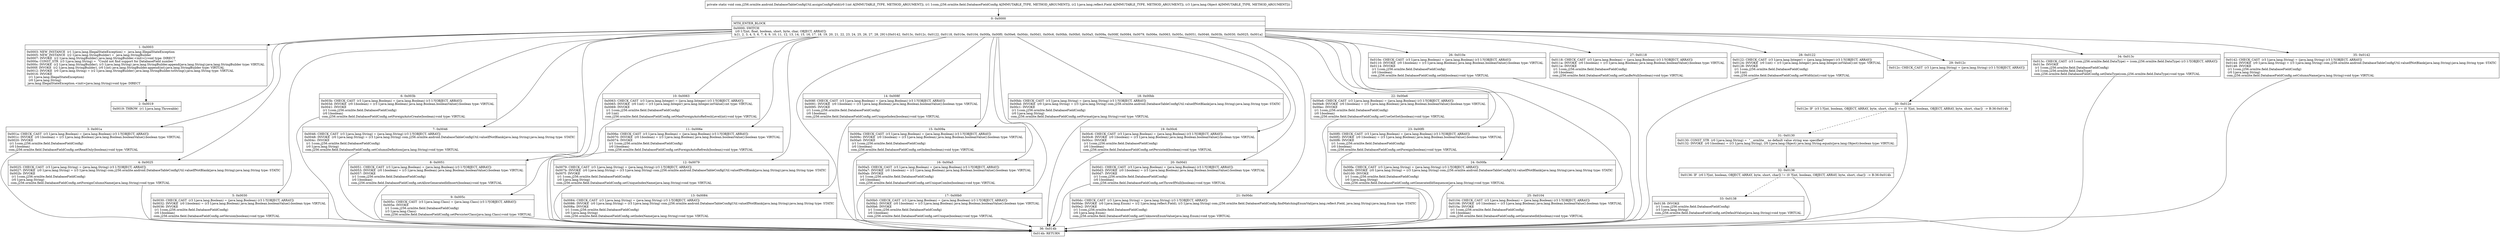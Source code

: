 digraph "CFG forcom.j256.ormlite.android.DatabaseTableConfigUtil.assignConfigField(ILcom\/j256\/ormlite\/field\/DatabaseFieldConfig;Ljava\/lang\/reflect\/Field;Ljava\/lang\/Object;)V" {
Node_0 [shape=record,label="{0\:\ 0x0000|MTH_ENTER_BLOCK\l|0x0000: SWITCH  \l  (r0 I:?[int, float, boolean, short, byte, char, OBJECT, ARRAY])\l k:[1, 2, 3, 4, 5, 6, 7, 8, 9, 10, 11, 12, 13, 14, 15, 16, 17, 18, 19, 20, 21, 22, 23, 24, 25, 26, 27, 28, 29] t:[0x0142, 0x013c, 0x012c, 0x0122, 0x0118, 0x010e, 0x0104, 0x00fa, 0x00f0, 0x00e6, 0x00dc, 0x00d1, 0x00c6, 0x00bb, 0x00b0, 0x00a5, 0x009a, 0x008f, 0x0084, 0x0079, 0x006e, 0x0063, 0x005c, 0x0051, 0x0046, 0x003b, 0x0030, 0x0025, 0x001a] \l}"];
Node_1 [shape=record,label="{1\:\ 0x0003|0x0003: NEW_INSTANCE  (r1 I:java.lang.IllegalStateException) =  java.lang.IllegalStateException \l0x0005: NEW_INSTANCE  (r2 I:java.lang.StringBuilder) =  java.lang.StringBuilder \l0x0007: INVOKE  (r2 I:java.lang.StringBuilder) java.lang.StringBuilder.\<init\>():void type: DIRECT \l0x000a: CONST_STR  (r3 I:java.lang.String) =  \"Could not find support for DatabaseField number \" \l0x000c: INVOKE  (r2 I:java.lang.StringBuilder), (r3 I:java.lang.String) java.lang.StringBuilder.append(java.lang.String):java.lang.StringBuilder type: VIRTUAL \l0x000f: INVOKE  (r2 I:java.lang.StringBuilder), (r0 I:int) java.lang.StringBuilder.append(int):java.lang.StringBuilder type: VIRTUAL \l0x0012: INVOKE  (r0 I:java.lang.String) = (r2 I:java.lang.StringBuilder) java.lang.StringBuilder.toString():java.lang.String type: VIRTUAL \l0x0016: INVOKE  \l  (r1 I:java.lang.IllegalStateException)\l  (r0 I:java.lang.String)\l java.lang.IllegalStateException.\<init\>(java.lang.String):void type: DIRECT \l}"];
Node_2 [shape=record,label="{2\:\ 0x0019|0x0019: THROW  (r1 I:java.lang.Throwable) \l}"];
Node_3 [shape=record,label="{3\:\ 0x001a|0x001a: CHECK_CAST  (r3 I:java.lang.Boolean) = (java.lang.Boolean) (r3 I:?[OBJECT, ARRAY]) \l0x001c: INVOKE  (r0 I:boolean) = (r3 I:java.lang.Boolean) java.lang.Boolean.booleanValue():boolean type: VIRTUAL \l0x0020: INVOKE  \l  (r1 I:com.j256.ormlite.field.DatabaseFieldConfig)\l  (r0 I:boolean)\l com.j256.ormlite.field.DatabaseFieldConfig.setReadOnly(boolean):void type: VIRTUAL \l}"];
Node_4 [shape=record,label="{4\:\ 0x0025|0x0025: CHECK_CAST  (r3 I:java.lang.String) = (java.lang.String) (r3 I:?[OBJECT, ARRAY]) \l0x0027: INVOKE  (r0 I:java.lang.String) = (r3 I:java.lang.String) com.j256.ormlite.android.DatabaseTableConfigUtil.valueIfNotBlank(java.lang.String):java.lang.String type: STATIC \l0x002b: INVOKE  \l  (r1 I:com.j256.ormlite.field.DatabaseFieldConfig)\l  (r0 I:java.lang.String)\l com.j256.ormlite.field.DatabaseFieldConfig.setForeignColumnName(java.lang.String):void type: VIRTUAL \l}"];
Node_5 [shape=record,label="{5\:\ 0x0030|0x0030: CHECK_CAST  (r3 I:java.lang.Boolean) = (java.lang.Boolean) (r3 I:?[OBJECT, ARRAY]) \l0x0032: INVOKE  (r0 I:boolean) = (r3 I:java.lang.Boolean) java.lang.Boolean.booleanValue():boolean type: VIRTUAL \l0x0036: INVOKE  \l  (r1 I:com.j256.ormlite.field.DatabaseFieldConfig)\l  (r0 I:boolean)\l com.j256.ormlite.field.DatabaseFieldConfig.setVersion(boolean):void type: VIRTUAL \l}"];
Node_6 [shape=record,label="{6\:\ 0x003b|0x003b: CHECK_CAST  (r3 I:java.lang.Boolean) = (java.lang.Boolean) (r3 I:?[OBJECT, ARRAY]) \l0x003d: INVOKE  (r0 I:boolean) = (r3 I:java.lang.Boolean) java.lang.Boolean.booleanValue():boolean type: VIRTUAL \l0x0041: INVOKE  \l  (r1 I:com.j256.ormlite.field.DatabaseFieldConfig)\l  (r0 I:boolean)\l com.j256.ormlite.field.DatabaseFieldConfig.setForeignAutoCreate(boolean):void type: VIRTUAL \l}"];
Node_7 [shape=record,label="{7\:\ 0x0046|0x0046: CHECK_CAST  (r3 I:java.lang.String) = (java.lang.String) (r3 I:?[OBJECT, ARRAY]) \l0x0048: INVOKE  (r0 I:java.lang.String) = (r3 I:java.lang.String) com.j256.ormlite.android.DatabaseTableConfigUtil.valueIfNotBlank(java.lang.String):java.lang.String type: STATIC \l0x004c: INVOKE  \l  (r1 I:com.j256.ormlite.field.DatabaseFieldConfig)\l  (r0 I:java.lang.String)\l com.j256.ormlite.field.DatabaseFieldConfig.setColumnDefinition(java.lang.String):void type: VIRTUAL \l}"];
Node_8 [shape=record,label="{8\:\ 0x0051|0x0051: CHECK_CAST  (r3 I:java.lang.Boolean) = (java.lang.Boolean) (r3 I:?[OBJECT, ARRAY]) \l0x0053: INVOKE  (r0 I:boolean) = (r3 I:java.lang.Boolean) java.lang.Boolean.booleanValue():boolean type: VIRTUAL \l0x0057: INVOKE  \l  (r1 I:com.j256.ormlite.field.DatabaseFieldConfig)\l  (r0 I:boolean)\l com.j256.ormlite.field.DatabaseFieldConfig.setAllowGeneratedIdInsert(boolean):void type: VIRTUAL \l}"];
Node_9 [shape=record,label="{9\:\ 0x005c|0x005c: CHECK_CAST  (r3 I:java.lang.Class) = (java.lang.Class) (r3 I:?[OBJECT, ARRAY]) \l0x005e: INVOKE  \l  (r1 I:com.j256.ormlite.field.DatabaseFieldConfig)\l  (r3 I:java.lang.Class)\l com.j256.ormlite.field.DatabaseFieldConfig.setPersisterClass(java.lang.Class):void type: VIRTUAL \l}"];
Node_10 [shape=record,label="{10\:\ 0x0063|0x0063: CHECK_CAST  (r3 I:java.lang.Integer) = (java.lang.Integer) (r3 I:?[OBJECT, ARRAY]) \l0x0065: INVOKE  (r0 I:int) = (r3 I:java.lang.Integer) java.lang.Integer.intValue():int type: VIRTUAL \l0x0069: INVOKE  \l  (r1 I:com.j256.ormlite.field.DatabaseFieldConfig)\l  (r0 I:int)\l com.j256.ormlite.field.DatabaseFieldConfig.setMaxForeignAutoRefreshLevel(int):void type: VIRTUAL \l}"];
Node_11 [shape=record,label="{11\:\ 0x006e|0x006e: CHECK_CAST  (r3 I:java.lang.Boolean) = (java.lang.Boolean) (r3 I:?[OBJECT, ARRAY]) \l0x0070: INVOKE  (r0 I:boolean) = (r3 I:java.lang.Boolean) java.lang.Boolean.booleanValue():boolean type: VIRTUAL \l0x0074: INVOKE  \l  (r1 I:com.j256.ormlite.field.DatabaseFieldConfig)\l  (r0 I:boolean)\l com.j256.ormlite.field.DatabaseFieldConfig.setForeignAutoRefresh(boolean):void type: VIRTUAL \l}"];
Node_12 [shape=record,label="{12\:\ 0x0079|0x0079: CHECK_CAST  (r3 I:java.lang.String) = (java.lang.String) (r3 I:?[OBJECT, ARRAY]) \l0x007b: INVOKE  (r0 I:java.lang.String) = (r3 I:java.lang.String) com.j256.ormlite.android.DatabaseTableConfigUtil.valueIfNotBlank(java.lang.String):java.lang.String type: STATIC \l0x007f: INVOKE  \l  (r1 I:com.j256.ormlite.field.DatabaseFieldConfig)\l  (r0 I:java.lang.String)\l com.j256.ormlite.field.DatabaseFieldConfig.setUniqueIndexName(java.lang.String):void type: VIRTUAL \l}"];
Node_13 [shape=record,label="{13\:\ 0x0084|0x0084: CHECK_CAST  (r3 I:java.lang.String) = (java.lang.String) (r3 I:?[OBJECT, ARRAY]) \l0x0086: INVOKE  (r0 I:java.lang.String) = (r3 I:java.lang.String) com.j256.ormlite.android.DatabaseTableConfigUtil.valueIfNotBlank(java.lang.String):java.lang.String type: STATIC \l0x008a: INVOKE  \l  (r1 I:com.j256.ormlite.field.DatabaseFieldConfig)\l  (r0 I:java.lang.String)\l com.j256.ormlite.field.DatabaseFieldConfig.setIndexName(java.lang.String):void type: VIRTUAL \l}"];
Node_14 [shape=record,label="{14\:\ 0x008f|0x008f: CHECK_CAST  (r3 I:java.lang.Boolean) = (java.lang.Boolean) (r3 I:?[OBJECT, ARRAY]) \l0x0091: INVOKE  (r0 I:boolean) = (r3 I:java.lang.Boolean) java.lang.Boolean.booleanValue():boolean type: VIRTUAL \l0x0095: INVOKE  \l  (r1 I:com.j256.ormlite.field.DatabaseFieldConfig)\l  (r0 I:boolean)\l com.j256.ormlite.field.DatabaseFieldConfig.setUniqueIndex(boolean):void type: VIRTUAL \l}"];
Node_15 [shape=record,label="{15\:\ 0x009a|0x009a: CHECK_CAST  (r3 I:java.lang.Boolean) = (java.lang.Boolean) (r3 I:?[OBJECT, ARRAY]) \l0x009c: INVOKE  (r0 I:boolean) = (r3 I:java.lang.Boolean) java.lang.Boolean.booleanValue():boolean type: VIRTUAL \l0x00a0: INVOKE  \l  (r1 I:com.j256.ormlite.field.DatabaseFieldConfig)\l  (r0 I:boolean)\l com.j256.ormlite.field.DatabaseFieldConfig.setIndex(boolean):void type: VIRTUAL \l}"];
Node_16 [shape=record,label="{16\:\ 0x00a5|0x00a5: CHECK_CAST  (r3 I:java.lang.Boolean) = (java.lang.Boolean) (r3 I:?[OBJECT, ARRAY]) \l0x00a7: INVOKE  (r0 I:boolean) = (r3 I:java.lang.Boolean) java.lang.Boolean.booleanValue():boolean type: VIRTUAL \l0x00ab: INVOKE  \l  (r1 I:com.j256.ormlite.field.DatabaseFieldConfig)\l  (r0 I:boolean)\l com.j256.ormlite.field.DatabaseFieldConfig.setUniqueCombo(boolean):void type: VIRTUAL \l}"];
Node_17 [shape=record,label="{17\:\ 0x00b0|0x00b0: CHECK_CAST  (r3 I:java.lang.Boolean) = (java.lang.Boolean) (r3 I:?[OBJECT, ARRAY]) \l0x00b2: INVOKE  (r0 I:boolean) = (r3 I:java.lang.Boolean) java.lang.Boolean.booleanValue():boolean type: VIRTUAL \l0x00b6: INVOKE  \l  (r1 I:com.j256.ormlite.field.DatabaseFieldConfig)\l  (r0 I:boolean)\l com.j256.ormlite.field.DatabaseFieldConfig.setUnique(boolean):void type: VIRTUAL \l}"];
Node_18 [shape=record,label="{18\:\ 0x00bb|0x00bb: CHECK_CAST  (r3 I:java.lang.String) = (java.lang.String) (r3 I:?[OBJECT, ARRAY]) \l0x00bd: INVOKE  (r0 I:java.lang.String) = (r3 I:java.lang.String) com.j256.ormlite.android.DatabaseTableConfigUtil.valueIfNotBlank(java.lang.String):java.lang.String type: STATIC \l0x00c1: INVOKE  \l  (r1 I:com.j256.ormlite.field.DatabaseFieldConfig)\l  (r0 I:java.lang.String)\l com.j256.ormlite.field.DatabaseFieldConfig.setFormat(java.lang.String):void type: VIRTUAL \l}"];
Node_19 [shape=record,label="{19\:\ 0x00c6|0x00c6: CHECK_CAST  (r3 I:java.lang.Boolean) = (java.lang.Boolean) (r3 I:?[OBJECT, ARRAY]) \l0x00c8: INVOKE  (r0 I:boolean) = (r3 I:java.lang.Boolean) java.lang.Boolean.booleanValue():boolean type: VIRTUAL \l0x00cc: INVOKE  \l  (r1 I:com.j256.ormlite.field.DatabaseFieldConfig)\l  (r0 I:boolean)\l com.j256.ormlite.field.DatabaseFieldConfig.setPersisted(boolean):void type: VIRTUAL \l}"];
Node_20 [shape=record,label="{20\:\ 0x00d1|0x00d1: CHECK_CAST  (r3 I:java.lang.Boolean) = (java.lang.Boolean) (r3 I:?[OBJECT, ARRAY]) \l0x00d3: INVOKE  (r0 I:boolean) = (r3 I:java.lang.Boolean) java.lang.Boolean.booleanValue():boolean type: VIRTUAL \l0x00d7: INVOKE  \l  (r1 I:com.j256.ormlite.field.DatabaseFieldConfig)\l  (r0 I:boolean)\l com.j256.ormlite.field.DatabaseFieldConfig.setThrowIfNull(boolean):void type: VIRTUAL \l}"];
Node_21 [shape=record,label="{21\:\ 0x00dc|0x00dc: CHECK_CAST  (r3 I:java.lang.String) = (java.lang.String) (r3 I:?[OBJECT, ARRAY]) \l0x00de: INVOKE  (r0 I:java.lang.Enum) = (r2 I:java.lang.reflect.Field), (r3 I:java.lang.String) com.j256.ormlite.field.DatabaseFieldConfig.findMatchingEnumVal(java.lang.reflect.Field, java.lang.String):java.lang.Enum type: STATIC \l0x00e2: INVOKE  \l  (r1 I:com.j256.ormlite.field.DatabaseFieldConfig)\l  (r0 I:java.lang.Enum)\l com.j256.ormlite.field.DatabaseFieldConfig.setUnknownEnumValue(java.lang.Enum):void type: VIRTUAL \l}"];
Node_22 [shape=record,label="{22\:\ 0x00e6|0x00e6: CHECK_CAST  (r3 I:java.lang.Boolean) = (java.lang.Boolean) (r3 I:?[OBJECT, ARRAY]) \l0x00e8: INVOKE  (r0 I:boolean) = (r3 I:java.lang.Boolean) java.lang.Boolean.booleanValue():boolean type: VIRTUAL \l0x00ec: INVOKE  \l  (r1 I:com.j256.ormlite.field.DatabaseFieldConfig)\l  (r0 I:boolean)\l com.j256.ormlite.field.DatabaseFieldConfig.setUseGetSet(boolean):void type: VIRTUAL \l}"];
Node_23 [shape=record,label="{23\:\ 0x00f0|0x00f0: CHECK_CAST  (r3 I:java.lang.Boolean) = (java.lang.Boolean) (r3 I:?[OBJECT, ARRAY]) \l0x00f2: INVOKE  (r0 I:boolean) = (r3 I:java.lang.Boolean) java.lang.Boolean.booleanValue():boolean type: VIRTUAL \l0x00f6: INVOKE  \l  (r1 I:com.j256.ormlite.field.DatabaseFieldConfig)\l  (r0 I:boolean)\l com.j256.ormlite.field.DatabaseFieldConfig.setForeign(boolean):void type: VIRTUAL \l}"];
Node_24 [shape=record,label="{24\:\ 0x00fa|0x00fa: CHECK_CAST  (r3 I:java.lang.String) = (java.lang.String) (r3 I:?[OBJECT, ARRAY]) \l0x00fc: INVOKE  (r0 I:java.lang.String) = (r3 I:java.lang.String) com.j256.ormlite.android.DatabaseTableConfigUtil.valueIfNotBlank(java.lang.String):java.lang.String type: STATIC \l0x0100: INVOKE  \l  (r1 I:com.j256.ormlite.field.DatabaseFieldConfig)\l  (r0 I:java.lang.String)\l com.j256.ormlite.field.DatabaseFieldConfig.setGeneratedIdSequence(java.lang.String):void type: VIRTUAL \l}"];
Node_25 [shape=record,label="{25\:\ 0x0104|0x0104: CHECK_CAST  (r3 I:java.lang.Boolean) = (java.lang.Boolean) (r3 I:?[OBJECT, ARRAY]) \l0x0106: INVOKE  (r0 I:boolean) = (r3 I:java.lang.Boolean) java.lang.Boolean.booleanValue():boolean type: VIRTUAL \l0x010a: INVOKE  \l  (r1 I:com.j256.ormlite.field.DatabaseFieldConfig)\l  (r0 I:boolean)\l com.j256.ormlite.field.DatabaseFieldConfig.setGeneratedId(boolean):void type: VIRTUAL \l}"];
Node_26 [shape=record,label="{26\:\ 0x010e|0x010e: CHECK_CAST  (r3 I:java.lang.Boolean) = (java.lang.Boolean) (r3 I:?[OBJECT, ARRAY]) \l0x0110: INVOKE  (r0 I:boolean) = (r3 I:java.lang.Boolean) java.lang.Boolean.booleanValue():boolean type: VIRTUAL \l0x0114: INVOKE  \l  (r1 I:com.j256.ormlite.field.DatabaseFieldConfig)\l  (r0 I:boolean)\l com.j256.ormlite.field.DatabaseFieldConfig.setId(boolean):void type: VIRTUAL \l}"];
Node_27 [shape=record,label="{27\:\ 0x0118|0x0118: CHECK_CAST  (r3 I:java.lang.Boolean) = (java.lang.Boolean) (r3 I:?[OBJECT, ARRAY]) \l0x011a: INVOKE  (r0 I:boolean) = (r3 I:java.lang.Boolean) java.lang.Boolean.booleanValue():boolean type: VIRTUAL \l0x011e: INVOKE  \l  (r1 I:com.j256.ormlite.field.DatabaseFieldConfig)\l  (r0 I:boolean)\l com.j256.ormlite.field.DatabaseFieldConfig.setCanBeNull(boolean):void type: VIRTUAL \l}"];
Node_28 [shape=record,label="{28\:\ 0x0122|0x0122: CHECK_CAST  (r3 I:java.lang.Integer) = (java.lang.Integer) (r3 I:?[OBJECT, ARRAY]) \l0x0124: INVOKE  (r0 I:int) = (r3 I:java.lang.Integer) java.lang.Integer.intValue():int type: VIRTUAL \l0x0128: INVOKE  \l  (r1 I:com.j256.ormlite.field.DatabaseFieldConfig)\l  (r0 I:int)\l com.j256.ormlite.field.DatabaseFieldConfig.setWidth(int):void type: VIRTUAL \l}"];
Node_29 [shape=record,label="{29\:\ 0x012c|0x012c: CHECK_CAST  (r3 I:java.lang.String) = (java.lang.String) (r3 I:?[OBJECT, ARRAY]) \l}"];
Node_30 [shape=record,label="{30\:\ 0x012e|0x012e: IF  (r3 I:?[int, boolean, OBJECT, ARRAY, byte, short, char]) == (0 ?[int, boolean, OBJECT, ARRAY, byte, short, char])  \-\> B:36:0x014b \l}"];
Node_31 [shape=record,label="{31\:\ 0x0130|0x0130: CONST_STR  (r0 I:java.lang.String) =  \"__ormlite__ no default value string was specified\" \l0x0132: INVOKE  (r0 I:boolean) = (r3 I:java.lang.String), (r0 I:java.lang.Object) java.lang.String.equals(java.lang.Object):boolean type: VIRTUAL \l}"];
Node_32 [shape=record,label="{32\:\ 0x0136|0x0136: IF  (r0 I:?[int, boolean, OBJECT, ARRAY, byte, short, char]) != (0 ?[int, boolean, OBJECT, ARRAY, byte, short, char])  \-\> B:36:0x014b \l}"];
Node_33 [shape=record,label="{33\:\ 0x0138|0x0138: INVOKE  \l  (r1 I:com.j256.ormlite.field.DatabaseFieldConfig)\l  (r3 I:java.lang.String)\l com.j256.ormlite.field.DatabaseFieldConfig.setDefaultValue(java.lang.String):void type: VIRTUAL \l}"];
Node_34 [shape=record,label="{34\:\ 0x013c|0x013c: CHECK_CAST  (r3 I:com.j256.ormlite.field.DataType) = (com.j256.ormlite.field.DataType) (r3 I:?[OBJECT, ARRAY]) \l0x013e: INVOKE  \l  (r1 I:com.j256.ormlite.field.DatabaseFieldConfig)\l  (r3 I:com.j256.ormlite.field.DataType)\l com.j256.ormlite.field.DatabaseFieldConfig.setDataType(com.j256.ormlite.field.DataType):void type: VIRTUAL \l}"];
Node_35 [shape=record,label="{35\:\ 0x0142|0x0142: CHECK_CAST  (r3 I:java.lang.String) = (java.lang.String) (r3 I:?[OBJECT, ARRAY]) \l0x0144: INVOKE  (r0 I:java.lang.String) = (r3 I:java.lang.String) com.j256.ormlite.android.DatabaseTableConfigUtil.valueIfNotBlank(java.lang.String):java.lang.String type: STATIC \l0x0148: INVOKE  \l  (r1 I:com.j256.ormlite.field.DatabaseFieldConfig)\l  (r0 I:java.lang.String)\l com.j256.ormlite.field.DatabaseFieldConfig.setColumnName(java.lang.String):void type: VIRTUAL \l}"];
Node_36 [shape=record,label="{36\:\ 0x014b|0x014b: RETURN   \l}"];
MethodNode[shape=record,label="{private static void com.j256.ormlite.android.DatabaseTableConfigUtil.assignConfigField((r0 I:int A[IMMUTABLE_TYPE, METHOD_ARGUMENT]), (r1 I:com.j256.ormlite.field.DatabaseFieldConfig A[IMMUTABLE_TYPE, METHOD_ARGUMENT]), (r2 I:java.lang.reflect.Field A[IMMUTABLE_TYPE, METHOD_ARGUMENT]), (r3 I:java.lang.Object A[IMMUTABLE_TYPE, METHOD_ARGUMENT])) }"];
MethodNode -> Node_0;
Node_0 -> Node_1;
Node_0 -> Node_3;
Node_0 -> Node_4;
Node_0 -> Node_5;
Node_0 -> Node_6;
Node_0 -> Node_7;
Node_0 -> Node_8;
Node_0 -> Node_9;
Node_0 -> Node_10;
Node_0 -> Node_11;
Node_0 -> Node_12;
Node_0 -> Node_13;
Node_0 -> Node_14;
Node_0 -> Node_15;
Node_0 -> Node_16;
Node_0 -> Node_17;
Node_0 -> Node_18;
Node_0 -> Node_19;
Node_0 -> Node_20;
Node_0 -> Node_21;
Node_0 -> Node_22;
Node_0 -> Node_23;
Node_0 -> Node_24;
Node_0 -> Node_25;
Node_0 -> Node_26;
Node_0 -> Node_27;
Node_0 -> Node_28;
Node_0 -> Node_29;
Node_0 -> Node_34;
Node_0 -> Node_35;
Node_1 -> Node_2;
Node_3 -> Node_36;
Node_4 -> Node_36;
Node_5 -> Node_36;
Node_6 -> Node_36;
Node_7 -> Node_36;
Node_8 -> Node_36;
Node_9 -> Node_36;
Node_10 -> Node_36;
Node_11 -> Node_36;
Node_12 -> Node_36;
Node_13 -> Node_36;
Node_14 -> Node_36;
Node_15 -> Node_36;
Node_16 -> Node_36;
Node_17 -> Node_36;
Node_18 -> Node_36;
Node_19 -> Node_36;
Node_20 -> Node_36;
Node_21 -> Node_36;
Node_22 -> Node_36;
Node_23 -> Node_36;
Node_24 -> Node_36;
Node_25 -> Node_36;
Node_26 -> Node_36;
Node_27 -> Node_36;
Node_28 -> Node_36;
Node_29 -> Node_30;
Node_30 -> Node_31[style=dashed];
Node_30 -> Node_36;
Node_31 -> Node_32;
Node_32 -> Node_33[style=dashed];
Node_32 -> Node_36;
Node_33 -> Node_36;
Node_34 -> Node_36;
Node_35 -> Node_36;
}

